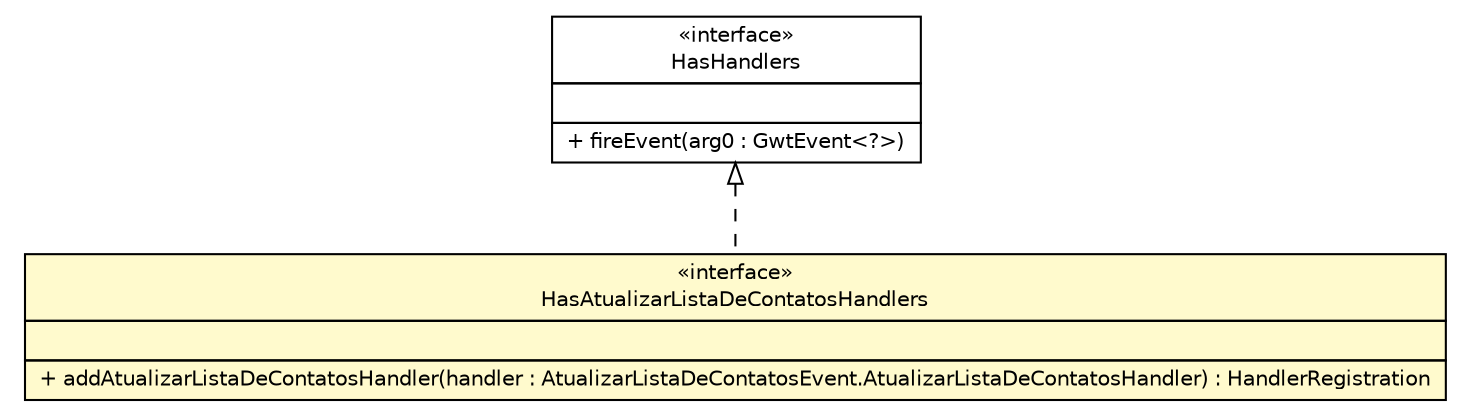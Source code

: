 #!/usr/local/bin/dot
#
# Class diagram 
# Generated by UMLGraph version 5.1 (http://www.umlgraph.org/)
#

digraph G {
	edge [fontname="Helvetica",fontsize=10,labelfontname="Helvetica",labelfontsize=10];
	node [fontname="Helvetica",fontsize=10,shape=plaintext];
	nodesep=0.25;
	ranksep=0.5;
	// br.net.meditec.client.events.AtualizarListaDeContatosEvent.HasAtualizarListaDeContatosHandlers
	c3113 [label=<<table title="br.net.meditec.client.events.AtualizarListaDeContatosEvent.HasAtualizarListaDeContatosHandlers" border="0" cellborder="1" cellspacing="0" cellpadding="2" port="p" bgcolor="lemonChiffon" href="./AtualizarListaDeContatosEvent.HasAtualizarListaDeContatosHandlers.html">
		<tr><td><table border="0" cellspacing="0" cellpadding="1">
<tr><td align="center" balign="center"> &#171;interface&#187; </td></tr>
<tr><td align="center" balign="center"> HasAtualizarListaDeContatosHandlers </td></tr>
		</table></td></tr>
		<tr><td><table border="0" cellspacing="0" cellpadding="1">
<tr><td align="left" balign="left">  </td></tr>
		</table></td></tr>
		<tr><td><table border="0" cellspacing="0" cellpadding="1">
<tr><td align="left" balign="left"> + addAtualizarListaDeContatosHandler(handler : AtualizarListaDeContatosEvent.AtualizarListaDeContatosHandler) : HandlerRegistration </td></tr>
		</table></td></tr>
		</table>>, fontname="Helvetica", fontcolor="black", fontsize=10.0];
	//br.net.meditec.client.events.AtualizarListaDeContatosEvent.HasAtualizarListaDeContatosHandlers implements com.google.gwt.event.shared.HasHandlers
	c3167:p -> c3113:p [dir=back,arrowtail=empty,style=dashed];
	// com.google.gwt.event.shared.HasHandlers
	c3167 [label=<<table title="com.google.gwt.event.shared.HasHandlers" border="0" cellborder="1" cellspacing="0" cellpadding="2" port="p" href="http://java.sun.com/j2se/1.4.2/docs/api/com/google/gwt/event/shared/HasHandlers.html">
		<tr><td><table border="0" cellspacing="0" cellpadding="1">
<tr><td align="center" balign="center"> &#171;interface&#187; </td></tr>
<tr><td align="center" balign="center"> HasHandlers </td></tr>
		</table></td></tr>
		<tr><td><table border="0" cellspacing="0" cellpadding="1">
<tr><td align="left" balign="left">  </td></tr>
		</table></td></tr>
		<tr><td><table border="0" cellspacing="0" cellpadding="1">
<tr><td align="left" balign="left"> + fireEvent(arg0 : GwtEvent&lt;?&gt;) </td></tr>
		</table></td></tr>
		</table>>, fontname="Helvetica", fontcolor="black", fontsize=10.0];
}

